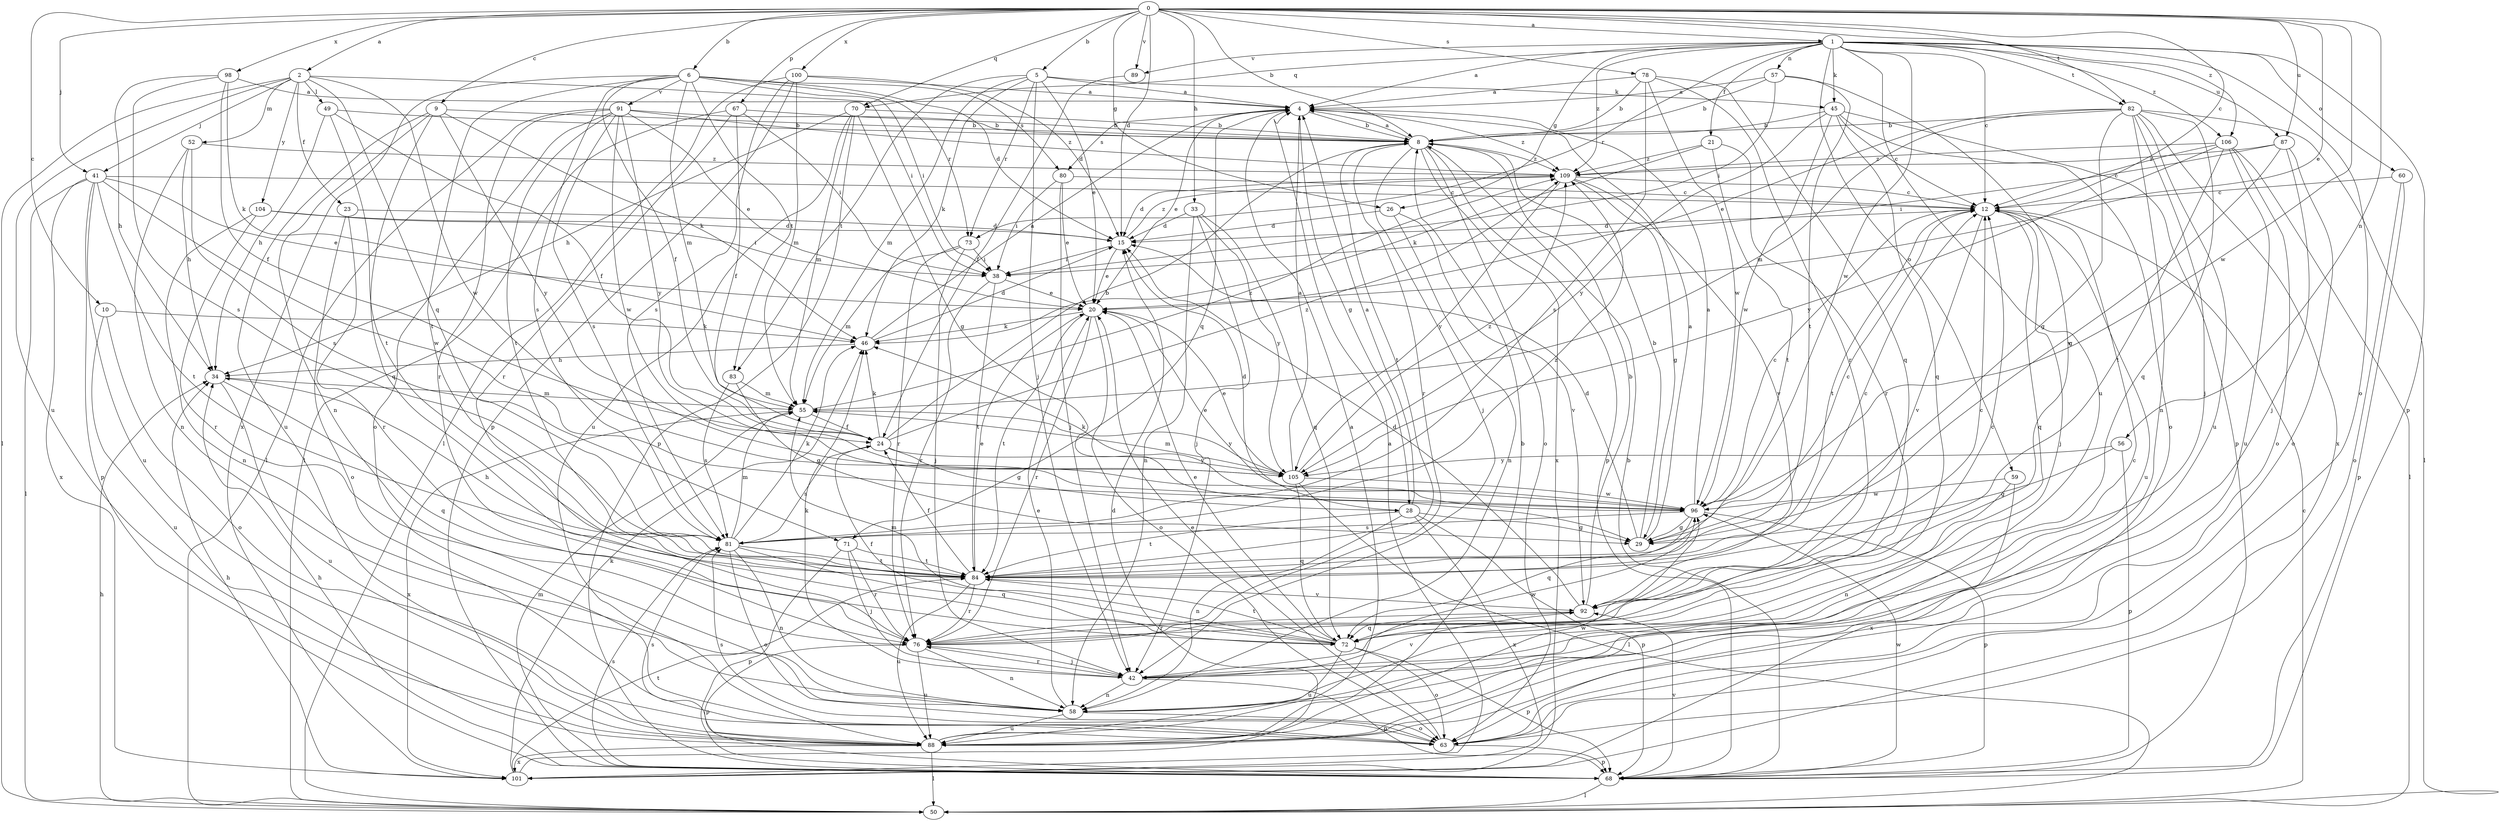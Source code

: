 strict digraph  {
0;
1;
2;
4;
5;
6;
8;
9;
10;
12;
15;
20;
21;
23;
24;
26;
28;
29;
33;
34;
38;
41;
42;
45;
46;
49;
50;
52;
55;
56;
57;
58;
59;
60;
63;
67;
68;
70;
71;
72;
73;
76;
78;
80;
81;
82;
83;
84;
87;
88;
89;
91;
92;
96;
98;
100;
101;
104;
105;
106;
109;
0 -> 1  [label=a];
0 -> 2  [label=a];
0 -> 5  [label=b];
0 -> 6  [label=b];
0 -> 8  [label=b];
0 -> 9  [label=c];
0 -> 10  [label=c];
0 -> 12  [label=c];
0 -> 15  [label=d];
0 -> 20  [label=e];
0 -> 26  [label=g];
0 -> 33  [label=h];
0 -> 41  [label=j];
0 -> 56  [label=n];
0 -> 67  [label=p];
0 -> 70  [label=q];
0 -> 78  [label=s];
0 -> 82  [label=t];
0 -> 87  [label=u];
0 -> 89  [label=v];
0 -> 96  [label=w];
0 -> 98  [label=x];
0 -> 100  [label=x];
0 -> 106  [label=z];
1 -> 4  [label=a];
1 -> 12  [label=c];
1 -> 21  [label=f];
1 -> 26  [label=g];
1 -> 45  [label=k];
1 -> 57  [label=n];
1 -> 59  [label=o];
1 -> 60  [label=o];
1 -> 63  [label=o];
1 -> 68  [label=p];
1 -> 70  [label=q];
1 -> 73  [label=r];
1 -> 82  [label=t];
1 -> 87  [label=u];
1 -> 88  [label=u];
1 -> 89  [label=v];
1 -> 96  [label=w];
1 -> 106  [label=z];
1 -> 109  [label=z];
2 -> 23  [label=f];
2 -> 38  [label=i];
2 -> 41  [label=j];
2 -> 49  [label=l];
2 -> 50  [label=l];
2 -> 52  [label=m];
2 -> 71  [label=q];
2 -> 88  [label=u];
2 -> 96  [label=w];
2 -> 104  [label=y];
4 -> 8  [label=b];
4 -> 20  [label=e];
4 -> 28  [label=g];
4 -> 71  [label=q];
4 -> 80  [label=s];
4 -> 109  [label=z];
5 -> 4  [label=a];
5 -> 20  [label=e];
5 -> 42  [label=j];
5 -> 45  [label=k];
5 -> 46  [label=k];
5 -> 55  [label=m];
5 -> 73  [label=r];
5 -> 83  [label=t];
6 -> 15  [label=d];
6 -> 24  [label=f];
6 -> 38  [label=i];
6 -> 55  [label=m];
6 -> 73  [label=r];
6 -> 80  [label=s];
6 -> 81  [label=s];
6 -> 83  [label=t];
6 -> 84  [label=t];
6 -> 91  [label=v];
6 -> 101  [label=x];
8 -> 4  [label=a];
8 -> 42  [label=j];
8 -> 63  [label=o];
8 -> 68  [label=p];
8 -> 76  [label=r];
8 -> 84  [label=t];
8 -> 101  [label=x];
8 -> 109  [label=z];
9 -> 8  [label=b];
9 -> 46  [label=k];
9 -> 58  [label=n];
9 -> 72  [label=q];
9 -> 88  [label=u];
9 -> 105  [label=y];
10 -> 46  [label=k];
10 -> 63  [label=o];
10 -> 88  [label=u];
12 -> 15  [label=d];
12 -> 42  [label=j];
12 -> 72  [label=q];
12 -> 84  [label=t];
12 -> 88  [label=u];
12 -> 92  [label=v];
15 -> 20  [label=e];
15 -> 38  [label=i];
15 -> 109  [label=z];
20 -> 46  [label=k];
20 -> 63  [label=o];
20 -> 76  [label=r];
20 -> 84  [label=t];
21 -> 46  [label=k];
21 -> 76  [label=r];
21 -> 84  [label=t];
21 -> 109  [label=z];
23 -> 15  [label=d];
23 -> 63  [label=o];
23 -> 76  [label=r];
24 -> 8  [label=b];
24 -> 28  [label=g];
24 -> 46  [label=k];
24 -> 81  [label=s];
24 -> 105  [label=y];
24 -> 109  [label=z];
26 -> 15  [label=d];
26 -> 58  [label=n];
26 -> 92  [label=v];
28 -> 4  [label=a];
28 -> 15  [label=d];
28 -> 29  [label=g];
28 -> 58  [label=n];
28 -> 68  [label=p];
28 -> 84  [label=t];
28 -> 101  [label=x];
29 -> 4  [label=a];
29 -> 8  [label=b];
29 -> 12  [label=c];
29 -> 15  [label=d];
33 -> 15  [label=d];
33 -> 42  [label=j];
33 -> 58  [label=n];
33 -> 72  [label=q];
33 -> 105  [label=y];
34 -> 55  [label=m];
34 -> 72  [label=q];
34 -> 88  [label=u];
38 -> 20  [label=e];
38 -> 76  [label=r];
38 -> 84  [label=t];
41 -> 12  [label=c];
41 -> 20  [label=e];
41 -> 50  [label=l];
41 -> 68  [label=p];
41 -> 84  [label=t];
41 -> 88  [label=u];
41 -> 96  [label=w];
41 -> 101  [label=x];
42 -> 46  [label=k];
42 -> 58  [label=n];
42 -> 68  [label=p];
42 -> 76  [label=r];
42 -> 92  [label=v];
42 -> 96  [label=w];
45 -> 8  [label=b];
45 -> 12  [label=c];
45 -> 63  [label=o];
45 -> 68  [label=p];
45 -> 72  [label=q];
45 -> 96  [label=w];
45 -> 105  [label=y];
46 -> 4  [label=a];
46 -> 15  [label=d];
46 -> 34  [label=h];
49 -> 8  [label=b];
49 -> 24  [label=f];
49 -> 34  [label=h];
49 -> 84  [label=t];
50 -> 12  [label=c];
50 -> 34  [label=h];
52 -> 34  [label=h];
52 -> 58  [label=n];
52 -> 81  [label=s];
52 -> 109  [label=z];
55 -> 24  [label=f];
55 -> 101  [label=x];
55 -> 105  [label=y];
55 -> 109  [label=z];
56 -> 29  [label=g];
56 -> 68  [label=p];
56 -> 105  [label=y];
57 -> 4  [label=a];
57 -> 8  [label=b];
57 -> 38  [label=i];
57 -> 84  [label=t];
57 -> 92  [label=v];
58 -> 12  [label=c];
58 -> 20  [label=e];
58 -> 63  [label=o];
58 -> 88  [label=u];
59 -> 58  [label=n];
59 -> 96  [label=w];
59 -> 101  [label=x];
60 -> 12  [label=c];
60 -> 63  [label=o];
60 -> 68  [label=p];
63 -> 20  [label=e];
63 -> 68  [label=p];
63 -> 81  [label=s];
67 -> 8  [label=b];
67 -> 24  [label=f];
67 -> 38  [label=i];
67 -> 50  [label=l];
67 -> 76  [label=r];
68 -> 8  [label=b];
68 -> 34  [label=h];
68 -> 50  [label=l];
68 -> 55  [label=m];
68 -> 81  [label=s];
68 -> 92  [label=v];
68 -> 96  [label=w];
70 -> 8  [label=b];
70 -> 29  [label=g];
70 -> 34  [label=h];
70 -> 55  [label=m];
70 -> 68  [label=p];
70 -> 88  [label=u];
71 -> 42  [label=j];
71 -> 68  [label=p];
71 -> 76  [label=r];
71 -> 84  [label=t];
72 -> 20  [label=e];
72 -> 24  [label=f];
72 -> 55  [label=m];
72 -> 63  [label=o];
72 -> 68  [label=p];
72 -> 84  [label=t];
72 -> 88  [label=u];
73 -> 38  [label=i];
73 -> 42  [label=j];
73 -> 55  [label=m];
73 -> 76  [label=r];
76 -> 12  [label=c];
76 -> 42  [label=j];
76 -> 58  [label=n];
76 -> 68  [label=p];
76 -> 88  [label=u];
78 -> 4  [label=a];
78 -> 8  [label=b];
78 -> 72  [label=q];
78 -> 76  [label=r];
78 -> 81  [label=s];
78 -> 96  [label=w];
80 -> 12  [label=c];
80 -> 20  [label=e];
80 -> 38  [label=i];
80 -> 42  [label=j];
81 -> 46  [label=k];
81 -> 55  [label=m];
81 -> 58  [label=n];
81 -> 63  [label=o];
81 -> 72  [label=q];
81 -> 84  [label=t];
81 -> 109  [label=z];
82 -> 8  [label=b];
82 -> 20  [label=e];
82 -> 29  [label=g];
82 -> 42  [label=j];
82 -> 50  [label=l];
82 -> 55  [label=m];
82 -> 58  [label=n];
82 -> 72  [label=q];
82 -> 88  [label=u];
82 -> 101  [label=x];
83 -> 29  [label=g];
83 -> 55  [label=m];
83 -> 81  [label=s];
84 -> 12  [label=c];
84 -> 20  [label=e];
84 -> 24  [label=f];
84 -> 34  [label=h];
84 -> 76  [label=r];
84 -> 88  [label=u];
84 -> 92  [label=v];
87 -> 29  [label=g];
87 -> 38  [label=i];
87 -> 42  [label=j];
87 -> 63  [label=o];
87 -> 109  [label=z];
88 -> 4  [label=a];
88 -> 8  [label=b];
88 -> 50  [label=l];
88 -> 81  [label=s];
88 -> 96  [label=w];
88 -> 101  [label=x];
89 -> 24  [label=f];
91 -> 8  [label=b];
91 -> 20  [label=e];
91 -> 50  [label=l];
91 -> 63  [label=o];
91 -> 76  [label=r];
91 -> 81  [label=s];
91 -> 84  [label=t];
91 -> 96  [label=w];
91 -> 105  [label=y];
91 -> 109  [label=z];
92 -> 8  [label=b];
92 -> 12  [label=c];
92 -> 15  [label=d];
92 -> 72  [label=q];
92 -> 76  [label=r];
96 -> 4  [label=a];
96 -> 12  [label=c];
96 -> 20  [label=e];
96 -> 29  [label=g];
96 -> 46  [label=k];
96 -> 68  [label=p];
96 -> 72  [label=q];
96 -> 81  [label=s];
98 -> 4  [label=a];
98 -> 24  [label=f];
98 -> 34  [label=h];
98 -> 46  [label=k];
98 -> 81  [label=s];
100 -> 4  [label=a];
100 -> 15  [label=d];
100 -> 50  [label=l];
100 -> 55  [label=m];
100 -> 68  [label=p];
100 -> 81  [label=s];
101 -> 4  [label=a];
101 -> 15  [label=d];
101 -> 34  [label=h];
101 -> 46  [label=k];
101 -> 84  [label=t];
104 -> 15  [label=d];
104 -> 38  [label=i];
104 -> 58  [label=n];
104 -> 76  [label=r];
105 -> 4  [label=a];
105 -> 20  [label=e];
105 -> 50  [label=l];
105 -> 55  [label=m];
105 -> 72  [label=q];
105 -> 96  [label=w];
105 -> 109  [label=z];
106 -> 12  [label=c];
106 -> 50  [label=l];
106 -> 63  [label=o];
106 -> 84  [label=t];
106 -> 88  [label=u];
106 -> 105  [label=y];
106 -> 109  [label=z];
109 -> 12  [label=c];
109 -> 15  [label=d];
109 -> 29  [label=g];
109 -> 92  [label=v];
109 -> 105  [label=y];
}
